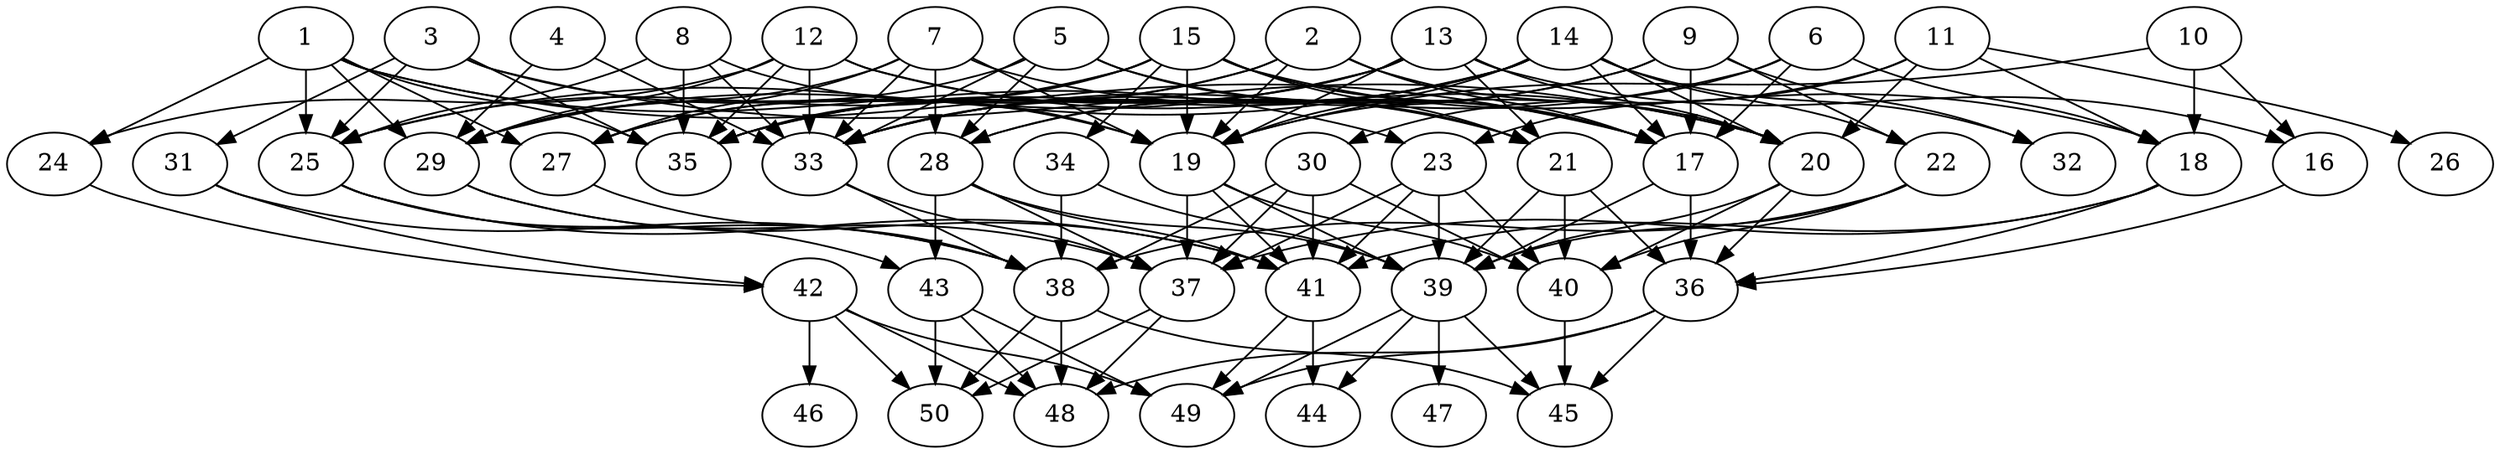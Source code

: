 // DAG automatically generated by daggen at Thu Oct  3 14:07:58 2019
// ./daggen --dot -n 50 --ccr 0.4 --fat 0.7 --regular 0.5 --density 0.6 --mindata 5242880 --maxdata 52428800 
digraph G {
  1 [size="21452800", alpha="0.10", expect_size="8581120"] 
  1 -> 17 [size ="8581120"]
  1 -> 23 [size ="8581120"]
  1 -> 24 [size ="8581120"]
  1 -> 25 [size ="8581120"]
  1 -> 27 [size ="8581120"]
  1 -> 29 [size ="8581120"]
  1 -> 35 [size ="8581120"]
  2 [size="61409280", alpha="0.10", expect_size="24563712"] 
  2 -> 17 [size ="24563712"]
  2 -> 19 [size ="24563712"]
  2 -> 20 [size ="24563712"]
  2 -> 27 [size ="24563712"]
  2 -> 35 [size ="24563712"]
  3 [size="131054080", alpha="0.11", expect_size="52421632"] 
  3 -> 19 [size ="52421632"]
  3 -> 20 [size ="52421632"]
  3 -> 25 [size ="52421632"]
  3 -> 31 [size ="52421632"]
  3 -> 35 [size ="52421632"]
  4 [size="83601920", alpha="0.19", expect_size="33440768"] 
  4 -> 29 [size ="33440768"]
  4 -> 33 [size ="33440768"]
  5 [size="25873920", alpha="0.04", expect_size="10349568"] 
  5 -> 17 [size ="10349568"]
  5 -> 21 [size ="10349568"]
  5 -> 28 [size ="10349568"]
  5 -> 29 [size ="10349568"]
  5 -> 33 [size ="10349568"]
  6 [size="65576960", alpha="0.10", expect_size="26230784"] 
  6 -> 17 [size ="26230784"]
  6 -> 18 [size ="26230784"]
  6 -> 30 [size ="26230784"]
  6 -> 33 [size ="26230784"]
  7 [size="32010240", alpha="0.16", expect_size="12804096"] 
  7 -> 17 [size ="12804096"]
  7 -> 19 [size ="12804096"]
  7 -> 27 [size ="12804096"]
  7 -> 28 [size ="12804096"]
  7 -> 29 [size ="12804096"]
  7 -> 33 [size ="12804096"]
  8 [size="102696960", alpha="0.08", expect_size="41078784"] 
  8 -> 19 [size ="41078784"]
  8 -> 25 [size ="41078784"]
  8 -> 33 [size ="41078784"]
  8 -> 35 [size ="41078784"]
  9 [size="126458880", alpha="0.14", expect_size="50583552"] 
  9 -> 17 [size ="50583552"]
  9 -> 22 [size ="50583552"]
  9 -> 28 [size ="50583552"]
  9 -> 32 [size ="50583552"]
  9 -> 33 [size ="50583552"]
  10 [size="69509120", alpha="0.15", expect_size="27803648"] 
  10 -> 16 [size ="27803648"]
  10 -> 18 [size ="27803648"]
  10 -> 19 [size ="27803648"]
  11 [size="104084480", alpha="0.19", expect_size="41633792"] 
  11 -> 18 [size ="41633792"]
  11 -> 19 [size ="41633792"]
  11 -> 20 [size ="41633792"]
  11 -> 23 [size ="41633792"]
  11 -> 26 [size ="41633792"]
  12 [size="45818880", alpha="0.12", expect_size="18327552"] 
  12 -> 20 [size ="18327552"]
  12 -> 21 [size ="18327552"]
  12 -> 24 [size ="18327552"]
  12 -> 29 [size ="18327552"]
  12 -> 33 [size ="18327552"]
  12 -> 35 [size ="18327552"]
  13 [size="105397760", alpha="0.14", expect_size="42159104"] 
  13 -> 16 [size ="42159104"]
  13 -> 19 [size ="42159104"]
  13 -> 20 [size ="42159104"]
  13 -> 21 [size ="42159104"]
  13 -> 29 [size ="42159104"]
  13 -> 33 [size ="42159104"]
  13 -> 35 [size ="42159104"]
  14 [size="50206720", alpha="0.19", expect_size="20082688"] 
  14 -> 17 [size ="20082688"]
  14 -> 19 [size ="20082688"]
  14 -> 20 [size ="20082688"]
  14 -> 22 [size ="20082688"]
  14 -> 25 [size ="20082688"]
  14 -> 28 [size ="20082688"]
  14 -> 32 [size ="20082688"]
  14 -> 33 [size ="20082688"]
  14 -> 35 [size ="20082688"]
  15 [size="45109760", alpha="0.12", expect_size="18043904"] 
  15 -> 17 [size ="18043904"]
  15 -> 18 [size ="18043904"]
  15 -> 19 [size ="18043904"]
  15 -> 21 [size ="18043904"]
  15 -> 25 [size ="18043904"]
  15 -> 27 [size ="18043904"]
  15 -> 34 [size ="18043904"]
  15 -> 35 [size ="18043904"]
  16 [size="70126080", alpha="0.09", expect_size="28050432"] 
  16 -> 36 [size ="28050432"]
  17 [size="130040320", alpha="0.05", expect_size="52016128"] 
  17 -> 36 [size ="52016128"]
  17 -> 39 [size ="52016128"]
  18 [size="106416640", alpha="0.13", expect_size="42566656"] 
  18 -> 36 [size ="42566656"]
  18 -> 37 [size ="42566656"]
  18 -> 41 [size ="42566656"]
  19 [size="38561280", alpha="0.13", expect_size="15424512"] 
  19 -> 37 [size ="15424512"]
  19 -> 39 [size ="15424512"]
  19 -> 40 [size ="15424512"]
  19 -> 41 [size ="15424512"]
  20 [size="123875840", alpha="0.10", expect_size="49550336"] 
  20 -> 36 [size ="49550336"]
  20 -> 39 [size ="49550336"]
  20 -> 40 [size ="49550336"]
  21 [size="97064960", alpha="0.08", expect_size="38825984"] 
  21 -> 36 [size ="38825984"]
  21 -> 39 [size ="38825984"]
  21 -> 40 [size ="38825984"]
  22 [size="92584960", alpha="0.14", expect_size="37033984"] 
  22 -> 38 [size ="37033984"]
  22 -> 39 [size ="37033984"]
  22 -> 40 [size ="37033984"]
  23 [size="45002240", alpha="0.00", expect_size="18000896"] 
  23 -> 37 [size ="18000896"]
  23 -> 39 [size ="18000896"]
  23 -> 40 [size ="18000896"]
  23 -> 41 [size ="18000896"]
  24 [size="125862400", alpha="0.18", expect_size="50344960"] 
  24 -> 42 [size ="50344960"]
  25 [size="121597440", alpha="0.19", expect_size="48638976"] 
  25 -> 38 [size ="48638976"]
  25 -> 41 [size ="48638976"]
  25 -> 43 [size ="48638976"]
  26 [size="72317440", alpha="0.08", expect_size="28926976"] 
  27 [size="127165440", alpha="0.01", expect_size="50866176"] 
  27 -> 38 [size ="50866176"]
  28 [size="38650880", alpha="0.08", expect_size="15460352"] 
  28 -> 37 [size ="15460352"]
  28 -> 39 [size ="15460352"]
  28 -> 41 [size ="15460352"]
  28 -> 43 [size ="15460352"]
  29 [size="116628480", alpha="0.15", expect_size="46651392"] 
  29 -> 37 [size ="46651392"]
  29 -> 41 [size ="46651392"]
  30 [size="75197440", alpha="0.12", expect_size="30078976"] 
  30 -> 37 [size ="30078976"]
  30 -> 38 [size ="30078976"]
  30 -> 40 [size ="30078976"]
  30 -> 41 [size ="30078976"]
  31 [size="14044160", alpha="0.03", expect_size="5617664"] 
  31 -> 38 [size ="5617664"]
  31 -> 42 [size ="5617664"]
  32 [size="59484160", alpha="0.01", expect_size="23793664"] 
  33 [size="23889920", alpha="0.14", expect_size="9555968"] 
  33 -> 37 [size ="9555968"]
  33 -> 38 [size ="9555968"]
  34 [size="25208320", alpha="0.13", expect_size="10083328"] 
  34 -> 38 [size ="10083328"]
  34 -> 39 [size ="10083328"]
  35 [size="15976960", alpha="0.18", expect_size="6390784"] 
  36 [size="126924800", alpha="0.12", expect_size="50769920"] 
  36 -> 45 [size ="50769920"]
  36 -> 48 [size ="50769920"]
  36 -> 49 [size ="50769920"]
  37 [size="56629760", alpha="0.07", expect_size="22651904"] 
  37 -> 48 [size ="22651904"]
  37 -> 50 [size ="22651904"]
  38 [size="59924480", alpha="0.17", expect_size="23969792"] 
  38 -> 45 [size ="23969792"]
  38 -> 48 [size ="23969792"]
  38 -> 50 [size ="23969792"]
  39 [size="108436480", alpha="0.11", expect_size="43374592"] 
  39 -> 44 [size ="43374592"]
  39 -> 45 [size ="43374592"]
  39 -> 47 [size ="43374592"]
  39 -> 49 [size ="43374592"]
  40 [size="79590400", alpha="0.04", expect_size="31836160"] 
  40 -> 45 [size ="31836160"]
  41 [size="29788160", alpha="0.12", expect_size="11915264"] 
  41 -> 44 [size ="11915264"]
  41 -> 49 [size ="11915264"]
  42 [size="50007040", alpha="0.13", expect_size="20002816"] 
  42 -> 46 [size ="20002816"]
  42 -> 48 [size ="20002816"]
  42 -> 49 [size ="20002816"]
  42 -> 50 [size ="20002816"]
  43 [size="54996480", alpha="0.19", expect_size="21998592"] 
  43 -> 48 [size ="21998592"]
  43 -> 49 [size ="21998592"]
  43 -> 50 [size ="21998592"]
  44 [size="19082240", alpha="0.05", expect_size="7632896"] 
  45 [size="97331200", alpha="0.08", expect_size="38932480"] 
  46 [size="85818880", alpha="0.02", expect_size="34327552"] 
  47 [size="41564160", alpha="0.15", expect_size="16625664"] 
  48 [size="81500160", alpha="0.13", expect_size="32600064"] 
  49 [size="63011840", alpha="0.08", expect_size="25204736"] 
  50 [size="129512960", alpha="0.14", expect_size="51805184"] 
}
